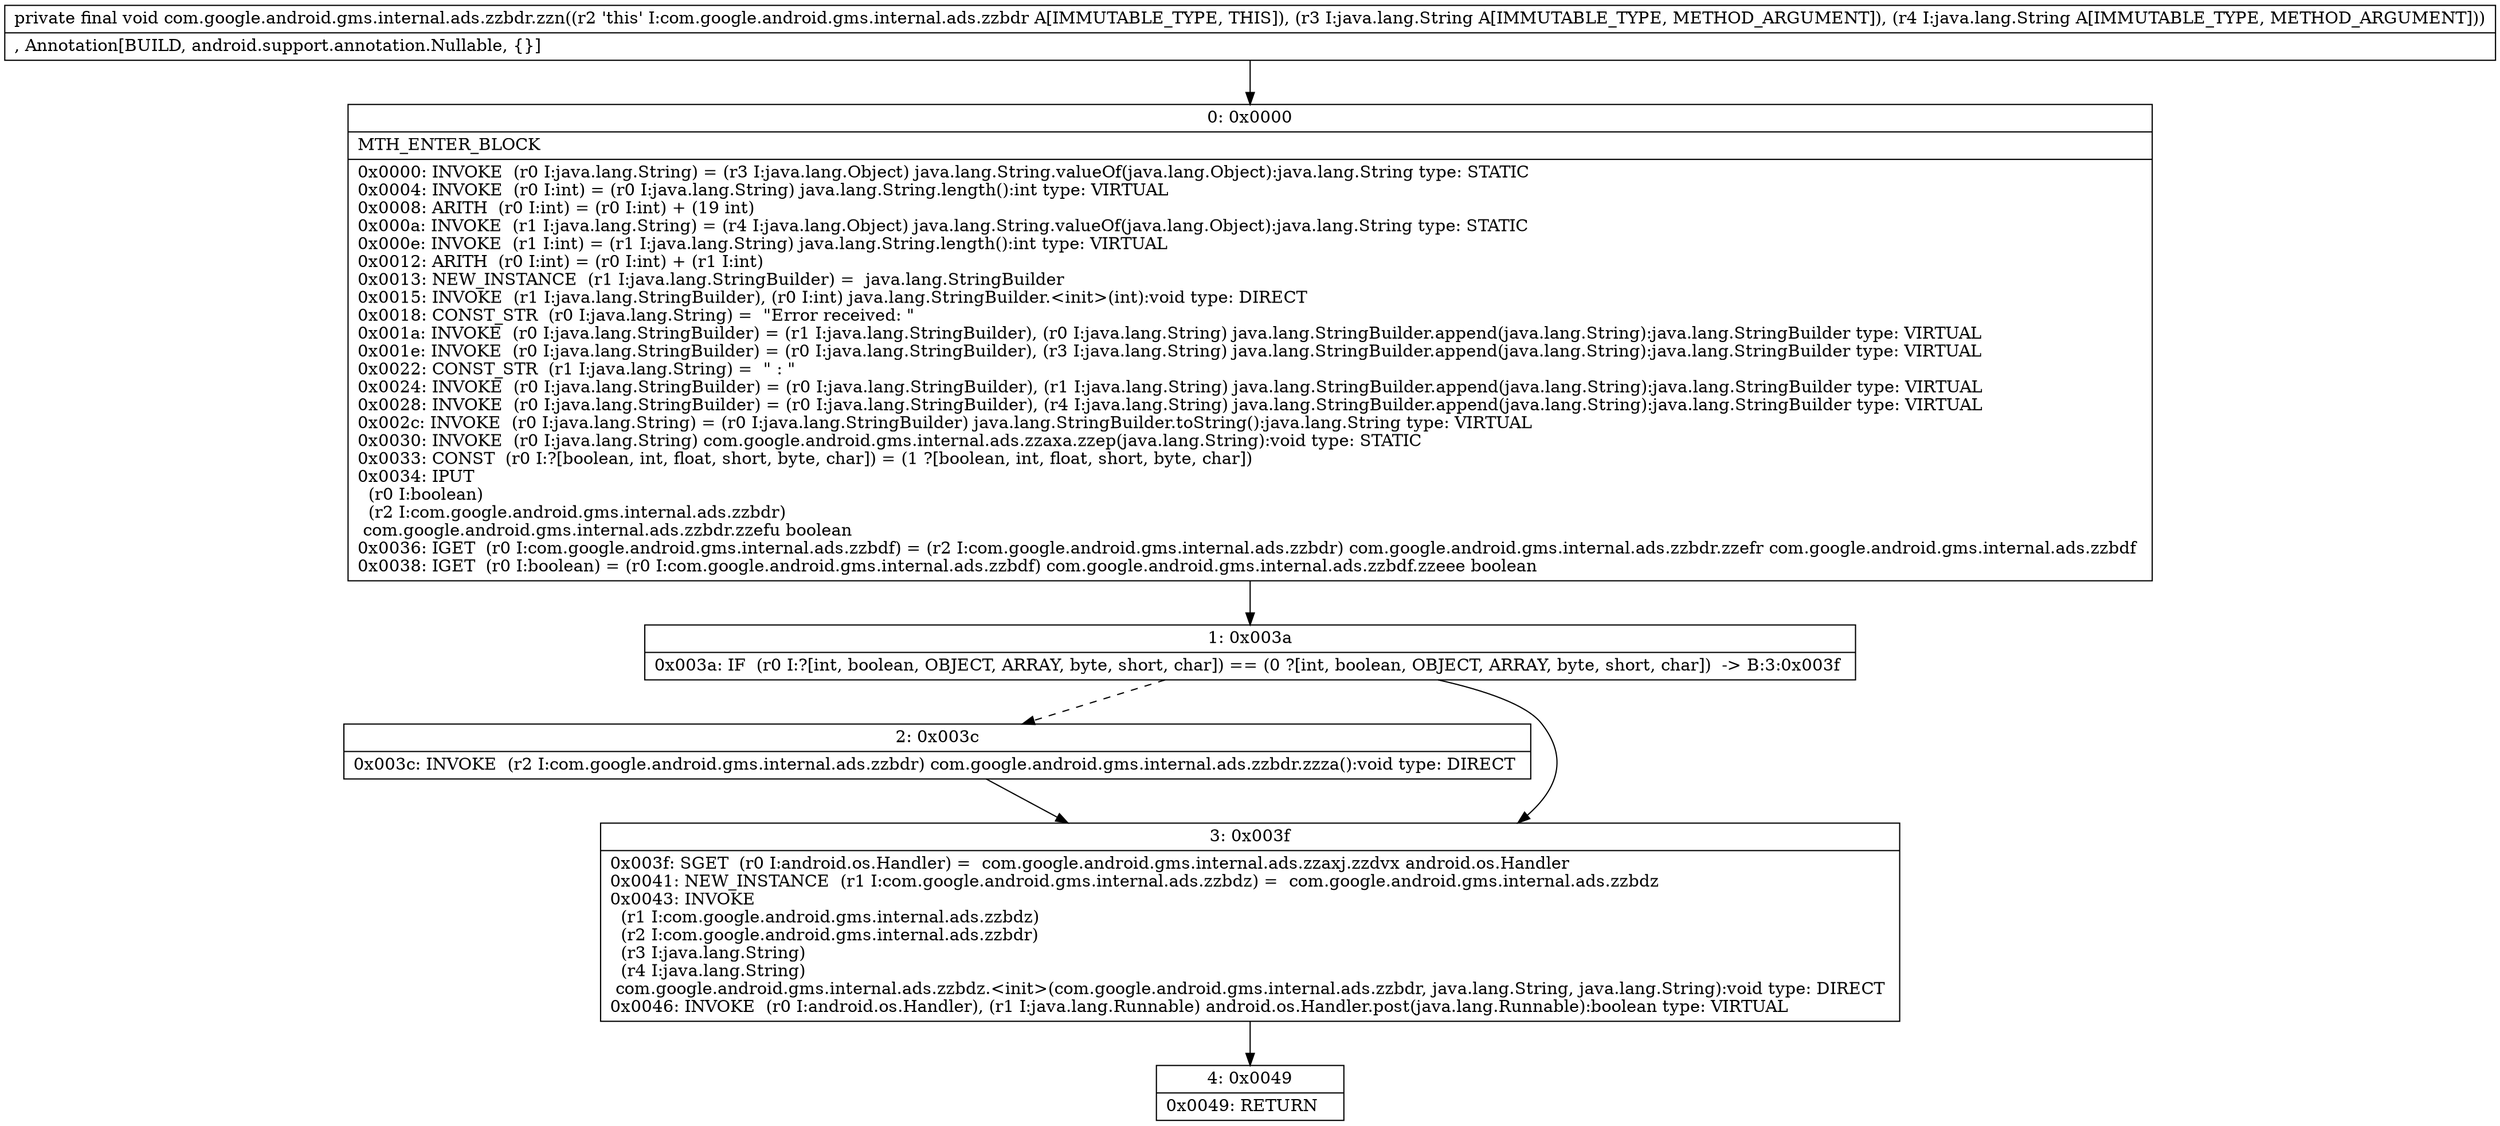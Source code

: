 digraph "CFG forcom.google.android.gms.internal.ads.zzbdr.zzn(Ljava\/lang\/String;Ljava\/lang\/String;)V" {
Node_0 [shape=record,label="{0\:\ 0x0000|MTH_ENTER_BLOCK\l|0x0000: INVOKE  (r0 I:java.lang.String) = (r3 I:java.lang.Object) java.lang.String.valueOf(java.lang.Object):java.lang.String type: STATIC \l0x0004: INVOKE  (r0 I:int) = (r0 I:java.lang.String) java.lang.String.length():int type: VIRTUAL \l0x0008: ARITH  (r0 I:int) = (r0 I:int) + (19 int) \l0x000a: INVOKE  (r1 I:java.lang.String) = (r4 I:java.lang.Object) java.lang.String.valueOf(java.lang.Object):java.lang.String type: STATIC \l0x000e: INVOKE  (r1 I:int) = (r1 I:java.lang.String) java.lang.String.length():int type: VIRTUAL \l0x0012: ARITH  (r0 I:int) = (r0 I:int) + (r1 I:int) \l0x0013: NEW_INSTANCE  (r1 I:java.lang.StringBuilder) =  java.lang.StringBuilder \l0x0015: INVOKE  (r1 I:java.lang.StringBuilder), (r0 I:int) java.lang.StringBuilder.\<init\>(int):void type: DIRECT \l0x0018: CONST_STR  (r0 I:java.lang.String) =  \"Error received: \" \l0x001a: INVOKE  (r0 I:java.lang.StringBuilder) = (r1 I:java.lang.StringBuilder), (r0 I:java.lang.String) java.lang.StringBuilder.append(java.lang.String):java.lang.StringBuilder type: VIRTUAL \l0x001e: INVOKE  (r0 I:java.lang.StringBuilder) = (r0 I:java.lang.StringBuilder), (r3 I:java.lang.String) java.lang.StringBuilder.append(java.lang.String):java.lang.StringBuilder type: VIRTUAL \l0x0022: CONST_STR  (r1 I:java.lang.String) =  \" : \" \l0x0024: INVOKE  (r0 I:java.lang.StringBuilder) = (r0 I:java.lang.StringBuilder), (r1 I:java.lang.String) java.lang.StringBuilder.append(java.lang.String):java.lang.StringBuilder type: VIRTUAL \l0x0028: INVOKE  (r0 I:java.lang.StringBuilder) = (r0 I:java.lang.StringBuilder), (r4 I:java.lang.String) java.lang.StringBuilder.append(java.lang.String):java.lang.StringBuilder type: VIRTUAL \l0x002c: INVOKE  (r0 I:java.lang.String) = (r0 I:java.lang.StringBuilder) java.lang.StringBuilder.toString():java.lang.String type: VIRTUAL \l0x0030: INVOKE  (r0 I:java.lang.String) com.google.android.gms.internal.ads.zzaxa.zzep(java.lang.String):void type: STATIC \l0x0033: CONST  (r0 I:?[boolean, int, float, short, byte, char]) = (1 ?[boolean, int, float, short, byte, char]) \l0x0034: IPUT  \l  (r0 I:boolean)\l  (r2 I:com.google.android.gms.internal.ads.zzbdr)\l com.google.android.gms.internal.ads.zzbdr.zzefu boolean \l0x0036: IGET  (r0 I:com.google.android.gms.internal.ads.zzbdf) = (r2 I:com.google.android.gms.internal.ads.zzbdr) com.google.android.gms.internal.ads.zzbdr.zzefr com.google.android.gms.internal.ads.zzbdf \l0x0038: IGET  (r0 I:boolean) = (r0 I:com.google.android.gms.internal.ads.zzbdf) com.google.android.gms.internal.ads.zzbdf.zzeee boolean \l}"];
Node_1 [shape=record,label="{1\:\ 0x003a|0x003a: IF  (r0 I:?[int, boolean, OBJECT, ARRAY, byte, short, char]) == (0 ?[int, boolean, OBJECT, ARRAY, byte, short, char])  \-\> B:3:0x003f \l}"];
Node_2 [shape=record,label="{2\:\ 0x003c|0x003c: INVOKE  (r2 I:com.google.android.gms.internal.ads.zzbdr) com.google.android.gms.internal.ads.zzbdr.zzza():void type: DIRECT \l}"];
Node_3 [shape=record,label="{3\:\ 0x003f|0x003f: SGET  (r0 I:android.os.Handler) =  com.google.android.gms.internal.ads.zzaxj.zzdvx android.os.Handler \l0x0041: NEW_INSTANCE  (r1 I:com.google.android.gms.internal.ads.zzbdz) =  com.google.android.gms.internal.ads.zzbdz \l0x0043: INVOKE  \l  (r1 I:com.google.android.gms.internal.ads.zzbdz)\l  (r2 I:com.google.android.gms.internal.ads.zzbdr)\l  (r3 I:java.lang.String)\l  (r4 I:java.lang.String)\l com.google.android.gms.internal.ads.zzbdz.\<init\>(com.google.android.gms.internal.ads.zzbdr, java.lang.String, java.lang.String):void type: DIRECT \l0x0046: INVOKE  (r0 I:android.os.Handler), (r1 I:java.lang.Runnable) android.os.Handler.post(java.lang.Runnable):boolean type: VIRTUAL \l}"];
Node_4 [shape=record,label="{4\:\ 0x0049|0x0049: RETURN   \l}"];
MethodNode[shape=record,label="{private final void com.google.android.gms.internal.ads.zzbdr.zzn((r2 'this' I:com.google.android.gms.internal.ads.zzbdr A[IMMUTABLE_TYPE, THIS]), (r3 I:java.lang.String A[IMMUTABLE_TYPE, METHOD_ARGUMENT]), (r4 I:java.lang.String A[IMMUTABLE_TYPE, METHOD_ARGUMENT]))  | , Annotation[BUILD, android.support.annotation.Nullable, \{\}]\l}"];
MethodNode -> Node_0;
Node_0 -> Node_1;
Node_1 -> Node_2[style=dashed];
Node_1 -> Node_3;
Node_2 -> Node_3;
Node_3 -> Node_4;
}

